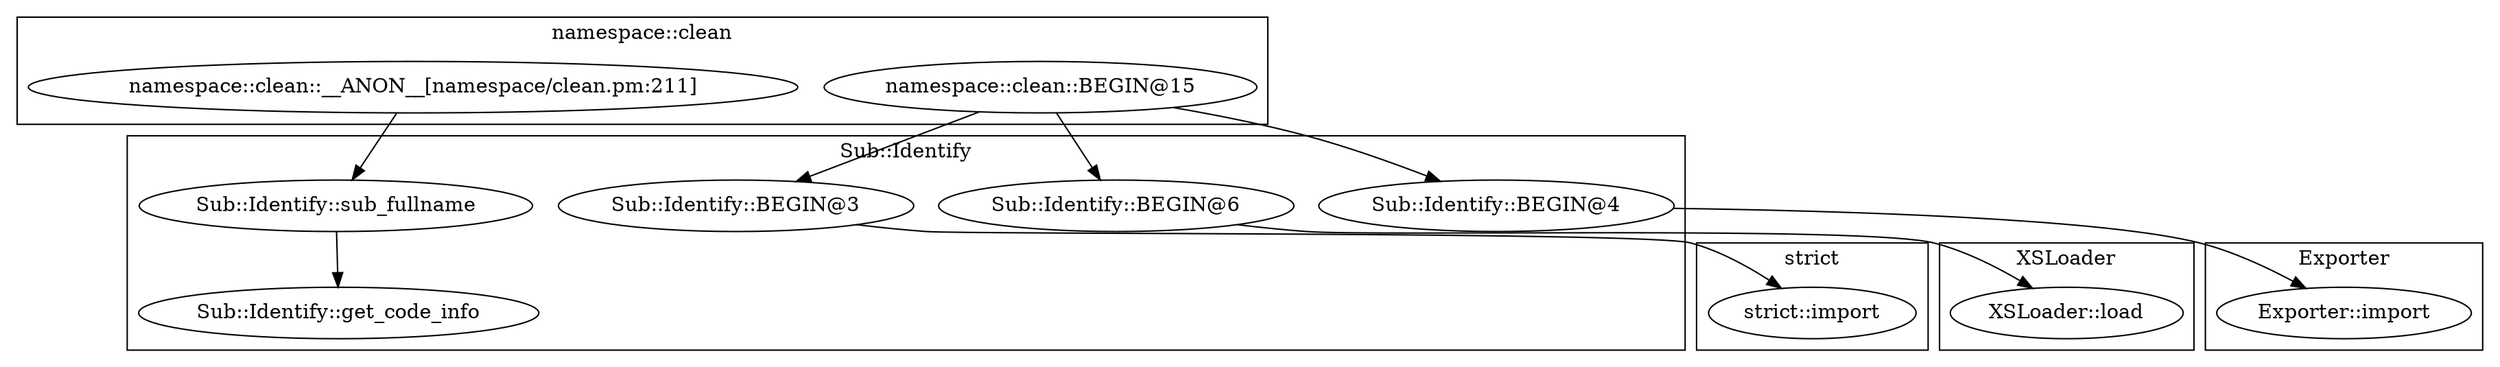 digraph {
graph [overlap=false]
subgraph cluster_Sub_Identify {
	label="Sub::Identify";
	"Sub::Identify::BEGIN@3";
	"Sub::Identify::get_code_info";
	"Sub::Identify::sub_fullname";
	"Sub::Identify::BEGIN@6";
	"Sub::Identify::BEGIN@4";
}
subgraph cluster_XSLoader {
	label="XSLoader";
	"XSLoader::load";
}
subgraph cluster_namespace_clean {
	label="namespace::clean";
	"namespace::clean::BEGIN@15";
	"namespace::clean::__ANON__[namespace/clean.pm:211]";
}
subgraph cluster_strict {
	label="strict";
	"strict::import";
}
subgraph cluster_Exporter {
	label="Exporter";
	"Exporter::import";
}
"namespace::clean::__ANON__[namespace/clean.pm:211]" -> "Sub::Identify::sub_fullname";
"Sub::Identify::BEGIN@4" -> "Exporter::import";
"namespace::clean::BEGIN@15" -> "Sub::Identify::BEGIN@6";
"Sub::Identify::sub_fullname" -> "Sub::Identify::get_code_info";
"namespace::clean::BEGIN@15" -> "Sub::Identify::BEGIN@3";
"Sub::Identify::BEGIN@6" -> "XSLoader::load";
"Sub::Identify::BEGIN@3" -> "strict::import";
"namespace::clean::BEGIN@15" -> "Sub::Identify::BEGIN@4";
}
